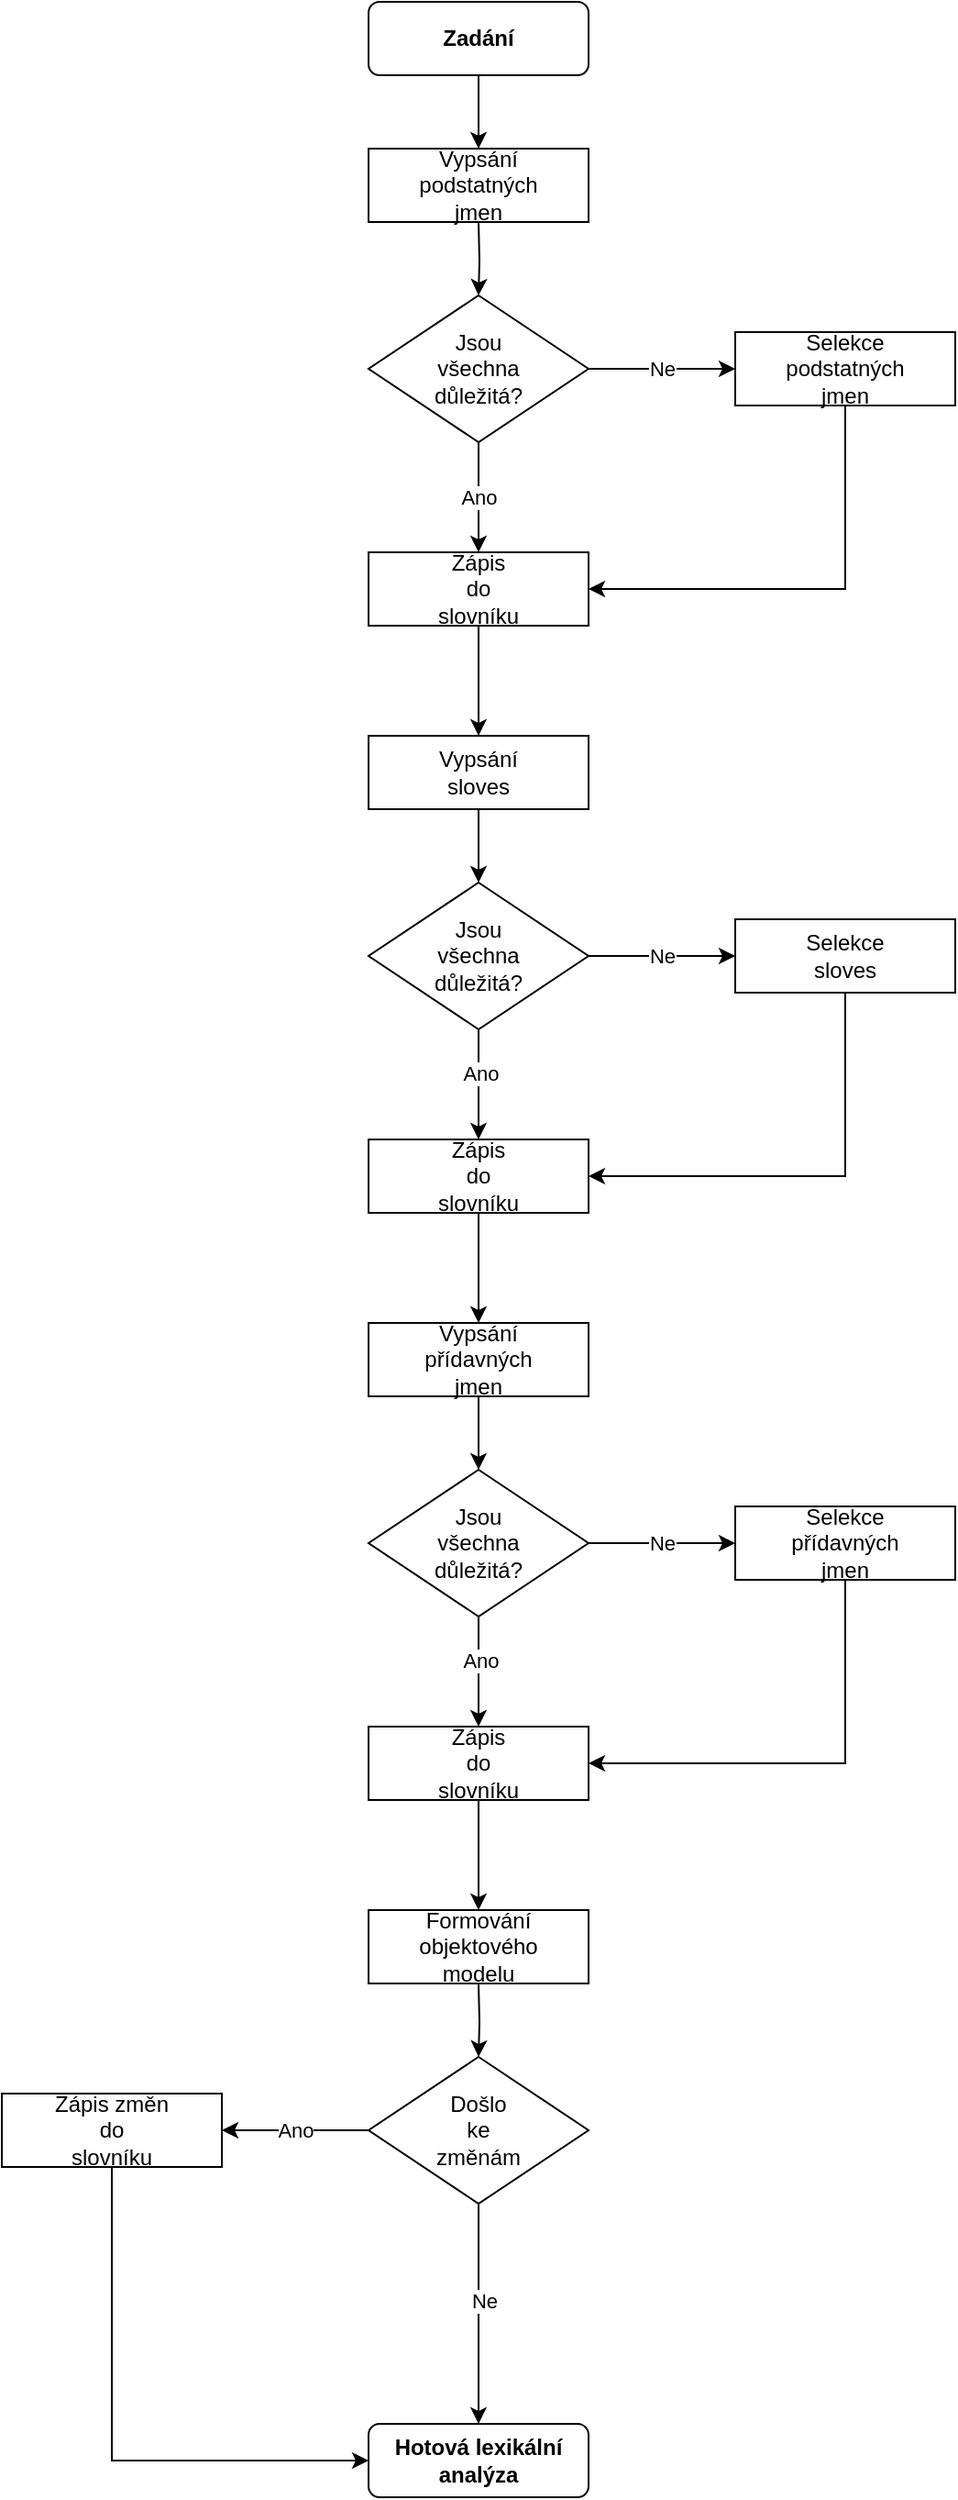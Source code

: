 <mxfile version="14.4.9" type="github">
  <diagram id="yP_YwXye1i4P_CQYAWqq" name="Page-1">
    <mxGraphModel dx="2066" dy="1185" grid="1" gridSize="10" guides="1" tooltips="1" connect="1" arrows="1" fold="1" page="1" pageScale="1" pageWidth="1169" pageHeight="1654" math="0" shadow="0">
      <root>
        <mxCell id="0" />
        <mxCell id="1" parent="0" />
        <mxCell id="El6tqLyOqhzt256BER2h-6" value="Ano" style="edgeStyle=orthogonalEdgeStyle;rounded=0;orthogonalLoop=1;jettySize=auto;html=1;exitX=0.5;exitY=1;exitDx=0;exitDy=0;entryX=0.5;entryY=0;entryDx=0;entryDy=0;" edge="1" parent="1" source="El6tqLyOqhzt256BER2h-1" target="El6tqLyOqhzt256BER2h-47">
          <mxGeometry relative="1" as="geometry">
            <mxPoint x="280" y="310" as="targetPoint" />
            <Array as="points" />
          </mxGeometry>
        </mxCell>
        <mxCell id="El6tqLyOqhzt256BER2h-8" value="Ne" style="edgeStyle=orthogonalEdgeStyle;rounded=0;orthogonalLoop=1;jettySize=auto;html=1;exitX=1;exitY=0.5;exitDx=0;exitDy=0;entryX=0;entryY=0.5;entryDx=0;entryDy=0;" edge="1" parent="1" source="El6tqLyOqhzt256BER2h-1" target="El6tqLyOqhzt256BER2h-45">
          <mxGeometry relative="1" as="geometry">
            <mxPoint x="470" y="240" as="targetPoint" />
          </mxGeometry>
        </mxCell>
        <mxCell id="El6tqLyOqhzt256BER2h-1" value="Jsou&lt;br&gt;všechna&lt;br&gt;důležitá?" style="rhombus;whiteSpace=wrap;html=1;" vertex="1" parent="1">
          <mxGeometry x="280" y="200" width="120" height="80" as="geometry" />
        </mxCell>
        <mxCell id="El6tqLyOqhzt256BER2h-3" style="edgeStyle=orthogonalEdgeStyle;rounded=0;orthogonalLoop=1;jettySize=auto;html=1;exitX=0.5;exitY=1;exitDx=0;exitDy=0;entryX=0.5;entryY=0;entryDx=0;entryDy=0;" edge="1" parent="1" target="El6tqLyOqhzt256BER2h-1">
          <mxGeometry relative="1" as="geometry">
            <mxPoint x="340" y="160" as="sourcePoint" />
          </mxGeometry>
        </mxCell>
        <mxCell id="El6tqLyOqhzt256BER2h-44" style="edgeStyle=orthogonalEdgeStyle;rounded=0;orthogonalLoop=1;jettySize=auto;html=1;exitX=0.5;exitY=1;exitDx=0;exitDy=0;entryX=0.5;entryY=0;entryDx=0;entryDy=0;" edge="1" parent="1" source="El6tqLyOqhzt256BER2h-2" target="El6tqLyOqhzt256BER2h-43">
          <mxGeometry relative="1" as="geometry" />
        </mxCell>
        <mxCell id="El6tqLyOqhzt256BER2h-2" value="&lt;b&gt;Zadání&lt;/b&gt;" style="rounded=1;whiteSpace=wrap;html=1;" vertex="1" parent="1">
          <mxGeometry x="280" y="40" width="120" height="40" as="geometry" />
        </mxCell>
        <mxCell id="El6tqLyOqhzt256BER2h-12" style="edgeStyle=orthogonalEdgeStyle;rounded=0;orthogonalLoop=1;jettySize=auto;html=1;exitX=1;exitY=0.5;exitDx=0;exitDy=0;entryX=0;entryY=0.5;entryDx=0;entryDy=0;" edge="1" parent="1" source="El6tqLyOqhzt256BER2h-5" target="El6tqLyOqhzt256BER2h-49">
          <mxGeometry relative="1" as="geometry">
            <mxPoint x="470" y="560" as="targetPoint" />
          </mxGeometry>
        </mxCell>
        <mxCell id="El6tqLyOqhzt256BER2h-13" value="Ne" style="edgeLabel;html=1;align=center;verticalAlign=middle;resizable=0;points=[];" vertex="1" connectable="0" parent="El6tqLyOqhzt256BER2h-12">
          <mxGeometry x="-0.429" y="2" relative="1" as="geometry">
            <mxPoint x="17" y="2" as="offset" />
          </mxGeometry>
        </mxCell>
        <mxCell id="El6tqLyOqhzt256BER2h-16" style="edgeStyle=orthogonalEdgeStyle;rounded=0;orthogonalLoop=1;jettySize=auto;html=1;exitX=0.5;exitY=1;exitDx=0;exitDy=0;entryX=0.5;entryY=0;entryDx=0;entryDy=0;" edge="1" parent="1" source="El6tqLyOqhzt256BER2h-5" target="El6tqLyOqhzt256BER2h-51">
          <mxGeometry relative="1" as="geometry">
            <mxPoint x="290" y="630" as="targetPoint" />
          </mxGeometry>
        </mxCell>
        <mxCell id="El6tqLyOqhzt256BER2h-17" value="Ano" style="edgeLabel;html=1;align=center;verticalAlign=middle;resizable=0;points=[];" vertex="1" connectable="0" parent="El6tqLyOqhzt256BER2h-16">
          <mxGeometry x="-0.217" y="1" relative="1" as="geometry">
            <mxPoint as="offset" />
          </mxGeometry>
        </mxCell>
        <mxCell id="El6tqLyOqhzt256BER2h-5" value="Jsou&lt;br&gt;všechna&lt;br&gt;důležitá?" style="rhombus;whiteSpace=wrap;html=1;" vertex="1" parent="1">
          <mxGeometry x="280" y="520" width="120" height="80" as="geometry" />
        </mxCell>
        <mxCell id="El6tqLyOqhzt256BER2h-9" style="edgeStyle=orthogonalEdgeStyle;rounded=0;orthogonalLoop=1;jettySize=auto;html=1;exitX=0.5;exitY=1;exitDx=0;exitDy=0;entryX=1;entryY=0.5;entryDx=0;entryDy=0;" edge="1" parent="1" source="El6tqLyOqhzt256BER2h-45" target="El6tqLyOqhzt256BER2h-47">
          <mxGeometry relative="1" as="geometry">
            <mxPoint x="540" y="300" as="sourcePoint" />
            <mxPoint x="430" y="370" as="targetPoint" />
            <Array as="points">
              <mxPoint x="540" y="260" />
              <mxPoint x="540" y="360" />
            </Array>
          </mxGeometry>
        </mxCell>
        <mxCell id="El6tqLyOqhzt256BER2h-15" style="edgeStyle=orthogonalEdgeStyle;rounded=0;orthogonalLoop=1;jettySize=auto;html=1;exitX=0.5;exitY=1;exitDx=0;exitDy=0;entryX=1;entryY=0.5;entryDx=0;entryDy=0;" edge="1" parent="1" source="El6tqLyOqhzt256BER2h-49" target="El6tqLyOqhzt256BER2h-51">
          <mxGeometry relative="1" as="geometry">
            <mxPoint x="540" y="660" as="sourcePoint" />
            <mxPoint x="430" y="690" as="targetPoint" />
            <Array as="points">
              <mxPoint x="540" y="680" />
            </Array>
          </mxGeometry>
        </mxCell>
        <mxCell id="El6tqLyOqhzt256BER2h-22" style="edgeStyle=orthogonalEdgeStyle;rounded=0;orthogonalLoop=1;jettySize=auto;html=1;exitX=0.5;exitY=1;exitDx=0;exitDy=0;entryX=0.5;entryY=0;entryDx=0;entryDy=0;" edge="1" parent="1" source="El6tqLyOqhzt256BER2h-47" target="El6tqLyOqhzt256BER2h-48">
          <mxGeometry relative="1" as="geometry">
            <mxPoint x="280" y="420" as="sourcePoint" />
            <mxPoint x="350" y="420" as="targetPoint" />
          </mxGeometry>
        </mxCell>
        <mxCell id="El6tqLyOqhzt256BER2h-36" style="edgeStyle=orthogonalEdgeStyle;rounded=0;orthogonalLoop=1;jettySize=auto;html=1;exitX=0.5;exitY=1;exitDx=0;exitDy=0;entryX=0.5;entryY=0;entryDx=0;entryDy=0;" edge="1" parent="1" target="El6tqLyOqhzt256BER2h-35">
          <mxGeometry relative="1" as="geometry">
            <mxPoint x="340" y="1120" as="sourcePoint" />
          </mxGeometry>
        </mxCell>
        <mxCell id="El6tqLyOqhzt256BER2h-37" style="edgeStyle=orthogonalEdgeStyle;rounded=0;orthogonalLoop=1;jettySize=auto;html=1;exitX=0;exitY=0.5;exitDx=0;exitDy=0;" edge="1" parent="1" source="El6tqLyOqhzt256BER2h-35">
          <mxGeometry relative="1" as="geometry">
            <mxPoint x="200" y="1200" as="targetPoint" />
          </mxGeometry>
        </mxCell>
        <mxCell id="El6tqLyOqhzt256BER2h-39" value="Ano" style="edgeLabel;html=1;align=center;verticalAlign=middle;resizable=0;points=[];" vertex="1" connectable="0" parent="El6tqLyOqhzt256BER2h-37">
          <mxGeometry x="-0.275" y="-2" relative="1" as="geometry">
            <mxPoint x="-11" y="2" as="offset" />
          </mxGeometry>
        </mxCell>
        <mxCell id="El6tqLyOqhzt256BER2h-41" style="edgeStyle=orthogonalEdgeStyle;rounded=0;orthogonalLoop=1;jettySize=auto;html=1;exitX=0.5;exitY=1;exitDx=0;exitDy=0;entryX=0.5;entryY=0;entryDx=0;entryDy=0;" edge="1" parent="1" source="El6tqLyOqhzt256BER2h-35" target="El6tqLyOqhzt256BER2h-40">
          <mxGeometry relative="1" as="geometry" />
        </mxCell>
        <mxCell id="El6tqLyOqhzt256BER2h-42" value="Ne" style="edgeLabel;html=1;align=center;verticalAlign=middle;resizable=0;points=[];" vertex="1" connectable="0" parent="El6tqLyOqhzt256BER2h-41">
          <mxGeometry x="-0.125" y="3" relative="1" as="geometry">
            <mxPoint as="offset" />
          </mxGeometry>
        </mxCell>
        <mxCell id="El6tqLyOqhzt256BER2h-35" value="Došlo&lt;br&gt;ke&lt;br&gt;změnám" style="rhombus;whiteSpace=wrap;html=1;" vertex="1" parent="1">
          <mxGeometry x="280" y="1160" width="120" height="80" as="geometry" />
        </mxCell>
        <mxCell id="El6tqLyOqhzt256BER2h-40" value="&lt;b&gt;Hotová lexikální analýza&lt;/b&gt;" style="rounded=1;whiteSpace=wrap;html=1;" vertex="1" parent="1">
          <mxGeometry x="280" y="1360" width="120" height="40" as="geometry" />
        </mxCell>
        <mxCell id="El6tqLyOqhzt256BER2h-43" value="&lt;span&gt;Vypsání&lt;/span&gt;&lt;br&gt;&lt;span&gt;podstatných&lt;/span&gt;&lt;br&gt;&lt;span&gt;jmen&lt;/span&gt;" style="rounded=0;whiteSpace=wrap;html=1;" vertex="1" parent="1">
          <mxGeometry x="280" y="120" width="120" height="40" as="geometry" />
        </mxCell>
        <mxCell id="El6tqLyOqhzt256BER2h-45" value="Selekce&lt;br&gt;podstatných&lt;br&gt;jmen" style="rounded=0;whiteSpace=wrap;html=1;" vertex="1" parent="1">
          <mxGeometry x="480" y="220" width="120" height="40" as="geometry" />
        </mxCell>
        <mxCell id="El6tqLyOqhzt256BER2h-47" value="Zápis&lt;br&gt;do&lt;br&gt;slovníku" style="rounded=0;whiteSpace=wrap;html=1;" vertex="1" parent="1">
          <mxGeometry x="280" y="340" width="120" height="40" as="geometry" />
        </mxCell>
        <mxCell id="El6tqLyOqhzt256BER2h-50" style="edgeStyle=orthogonalEdgeStyle;rounded=0;orthogonalLoop=1;jettySize=auto;html=1;exitX=0.5;exitY=1;exitDx=0;exitDy=0;entryX=0.5;entryY=0;entryDx=0;entryDy=0;" edge="1" parent="1" source="El6tqLyOqhzt256BER2h-48" target="El6tqLyOqhzt256BER2h-5">
          <mxGeometry relative="1" as="geometry" />
        </mxCell>
        <mxCell id="El6tqLyOqhzt256BER2h-48" value="Vypsání&lt;br&gt;sloves" style="rounded=0;whiteSpace=wrap;html=1;" vertex="1" parent="1">
          <mxGeometry x="280" y="440" width="120" height="40" as="geometry" />
        </mxCell>
        <mxCell id="El6tqLyOqhzt256BER2h-49" value="Selekce&lt;br&gt;sloves" style="rounded=0;whiteSpace=wrap;html=1;" vertex="1" parent="1">
          <mxGeometry x="480" y="540" width="120" height="40" as="geometry" />
        </mxCell>
        <mxCell id="El6tqLyOqhzt256BER2h-63" style="edgeStyle=orthogonalEdgeStyle;rounded=0;orthogonalLoop=1;jettySize=auto;html=1;exitX=0.5;exitY=1;exitDx=0;exitDy=0;entryX=0.5;entryY=0;entryDx=0;entryDy=0;" edge="1" parent="1" source="El6tqLyOqhzt256BER2h-51" target="El6tqLyOqhzt256BER2h-60">
          <mxGeometry relative="1" as="geometry" />
        </mxCell>
        <mxCell id="El6tqLyOqhzt256BER2h-51" value="Zápis&lt;br&gt;do&lt;br&gt;slovníku" style="rounded=0;whiteSpace=wrap;html=1;" vertex="1" parent="1">
          <mxGeometry x="280" y="660" width="120" height="40" as="geometry" />
        </mxCell>
        <mxCell id="El6tqLyOqhzt256BER2h-53" style="edgeStyle=orthogonalEdgeStyle;rounded=0;orthogonalLoop=1;jettySize=auto;html=1;exitX=1;exitY=0.5;exitDx=0;exitDy=0;entryX=0;entryY=0.5;entryDx=0;entryDy=0;" edge="1" parent="1" source="El6tqLyOqhzt256BER2h-57" target="El6tqLyOqhzt256BER2h-61">
          <mxGeometry relative="1" as="geometry">
            <mxPoint x="470" y="880" as="targetPoint" />
          </mxGeometry>
        </mxCell>
        <mxCell id="El6tqLyOqhzt256BER2h-54" value="Ne" style="edgeLabel;html=1;align=center;verticalAlign=middle;resizable=0;points=[];" vertex="1" connectable="0" parent="El6tqLyOqhzt256BER2h-53">
          <mxGeometry x="-0.429" y="2" relative="1" as="geometry">
            <mxPoint x="17" y="2" as="offset" />
          </mxGeometry>
        </mxCell>
        <mxCell id="El6tqLyOqhzt256BER2h-55" style="edgeStyle=orthogonalEdgeStyle;rounded=0;orthogonalLoop=1;jettySize=auto;html=1;exitX=0.5;exitY=1;exitDx=0;exitDy=0;entryX=0.5;entryY=0;entryDx=0;entryDy=0;" edge="1" parent="1" source="El6tqLyOqhzt256BER2h-57" target="El6tqLyOqhzt256BER2h-62">
          <mxGeometry relative="1" as="geometry">
            <mxPoint x="290" y="950" as="targetPoint" />
          </mxGeometry>
        </mxCell>
        <mxCell id="El6tqLyOqhzt256BER2h-56" value="Ano" style="edgeLabel;html=1;align=center;verticalAlign=middle;resizable=0;points=[];" vertex="1" connectable="0" parent="El6tqLyOqhzt256BER2h-55">
          <mxGeometry x="-0.217" y="1" relative="1" as="geometry">
            <mxPoint as="offset" />
          </mxGeometry>
        </mxCell>
        <mxCell id="El6tqLyOqhzt256BER2h-57" value="Jsou&lt;br&gt;všechna&lt;br&gt;důležitá?" style="rhombus;whiteSpace=wrap;html=1;" vertex="1" parent="1">
          <mxGeometry x="280" y="840" width="120" height="80" as="geometry" />
        </mxCell>
        <mxCell id="El6tqLyOqhzt256BER2h-58" style="edgeStyle=orthogonalEdgeStyle;rounded=0;orthogonalLoop=1;jettySize=auto;html=1;exitX=0.5;exitY=1;exitDx=0;exitDy=0;entryX=1;entryY=0.5;entryDx=0;entryDy=0;" edge="1" parent="1" source="El6tqLyOqhzt256BER2h-61" target="El6tqLyOqhzt256BER2h-62">
          <mxGeometry relative="1" as="geometry">
            <mxPoint x="540" y="980" as="sourcePoint" />
            <mxPoint x="430" y="1010" as="targetPoint" />
            <Array as="points">
              <mxPoint x="540" y="1000" />
            </Array>
          </mxGeometry>
        </mxCell>
        <mxCell id="El6tqLyOqhzt256BER2h-59" style="edgeStyle=orthogonalEdgeStyle;rounded=0;orthogonalLoop=1;jettySize=auto;html=1;exitX=0.5;exitY=1;exitDx=0;exitDy=0;entryX=0.5;entryY=0;entryDx=0;entryDy=0;" edge="1" parent="1" source="El6tqLyOqhzt256BER2h-60" target="El6tqLyOqhzt256BER2h-57">
          <mxGeometry relative="1" as="geometry" />
        </mxCell>
        <mxCell id="El6tqLyOqhzt256BER2h-60" value="Vypsání&lt;br&gt;přídavných&lt;br&gt;jmen" style="rounded=0;whiteSpace=wrap;html=1;" vertex="1" parent="1">
          <mxGeometry x="280" y="760" width="120" height="40" as="geometry" />
        </mxCell>
        <mxCell id="El6tqLyOqhzt256BER2h-61" value="Selekce&lt;br&gt;přídavných&lt;br&gt;jmen" style="rounded=0;whiteSpace=wrap;html=1;" vertex="1" parent="1">
          <mxGeometry x="480" y="860" width="120" height="40" as="geometry" />
        </mxCell>
        <mxCell id="El6tqLyOqhzt256BER2h-65" style="edgeStyle=orthogonalEdgeStyle;rounded=0;orthogonalLoop=1;jettySize=auto;html=1;exitX=0.5;exitY=1;exitDx=0;exitDy=0;" edge="1" parent="1" source="El6tqLyOqhzt256BER2h-62" target="El6tqLyOqhzt256BER2h-64">
          <mxGeometry relative="1" as="geometry" />
        </mxCell>
        <mxCell id="El6tqLyOqhzt256BER2h-62" value="Zápis&lt;br&gt;do&lt;br&gt;slovníku" style="rounded=0;whiteSpace=wrap;html=1;" vertex="1" parent="1">
          <mxGeometry x="280" y="980" width="120" height="40" as="geometry" />
        </mxCell>
        <mxCell id="El6tqLyOqhzt256BER2h-64" value="Formování&lt;br&gt;objektového&lt;br&gt;modelu" style="rounded=0;whiteSpace=wrap;html=1;" vertex="1" parent="1">
          <mxGeometry x="280" y="1080" width="120" height="40" as="geometry" />
        </mxCell>
        <mxCell id="El6tqLyOqhzt256BER2h-67" style="edgeStyle=orthogonalEdgeStyle;rounded=0;orthogonalLoop=1;jettySize=auto;html=1;exitX=0.5;exitY=1;exitDx=0;exitDy=0;entryX=0;entryY=0.5;entryDx=0;entryDy=0;" edge="1" parent="1" source="El6tqLyOqhzt256BER2h-66" target="El6tqLyOqhzt256BER2h-40">
          <mxGeometry relative="1" as="geometry" />
        </mxCell>
        <mxCell id="El6tqLyOqhzt256BER2h-66" value="Zápis změn&lt;br&gt;do&lt;br&gt;slovníku" style="rounded=0;whiteSpace=wrap;html=1;" vertex="1" parent="1">
          <mxGeometry x="80" y="1180" width="120" height="40" as="geometry" />
        </mxCell>
      </root>
    </mxGraphModel>
  </diagram>
</mxfile>

